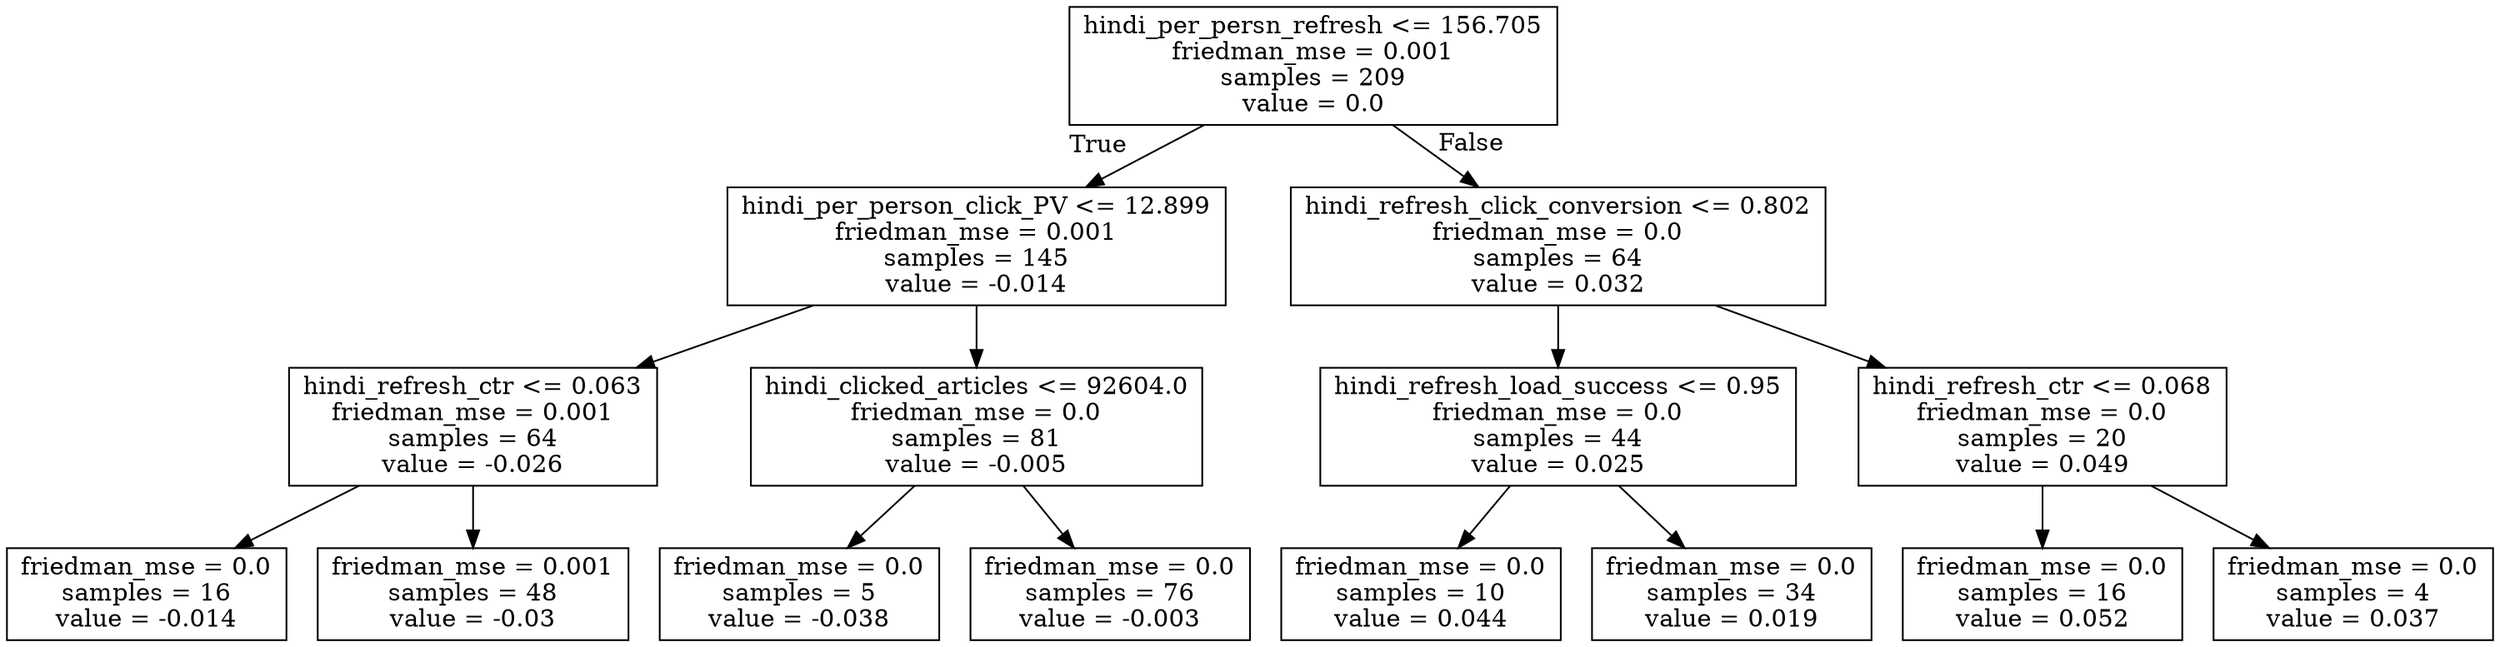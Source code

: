 digraph Tree {
node [shape=box] ;
0 [label="hindi_per_persn_refresh <= 156.705\nfriedman_mse = 0.001\nsamples = 209\nvalue = 0.0"] ;
1 [label="hindi_per_person_click_PV <= 12.899\nfriedman_mse = 0.001\nsamples = 145\nvalue = -0.014"] ;
0 -> 1 [labeldistance=2.5, labelangle=45, headlabel="True"] ;
2 [label="hindi_refresh_ctr <= 0.063\nfriedman_mse = 0.001\nsamples = 64\nvalue = -0.026"] ;
1 -> 2 ;
3 [label="friedman_mse = 0.0\nsamples = 16\nvalue = -0.014"] ;
2 -> 3 ;
4 [label="friedman_mse = 0.001\nsamples = 48\nvalue = -0.03"] ;
2 -> 4 ;
5 [label="hindi_clicked_articles <= 92604.0\nfriedman_mse = 0.0\nsamples = 81\nvalue = -0.005"] ;
1 -> 5 ;
6 [label="friedman_mse = 0.0\nsamples = 5\nvalue = -0.038"] ;
5 -> 6 ;
7 [label="friedman_mse = 0.0\nsamples = 76\nvalue = -0.003"] ;
5 -> 7 ;
8 [label="hindi_refresh_click_conversion <= 0.802\nfriedman_mse = 0.0\nsamples = 64\nvalue = 0.032"] ;
0 -> 8 [labeldistance=2.5, labelangle=-45, headlabel="False"] ;
9 [label="hindi_refresh_load_success <= 0.95\nfriedman_mse = 0.0\nsamples = 44\nvalue = 0.025"] ;
8 -> 9 ;
10 [label="friedman_mse = 0.0\nsamples = 10\nvalue = 0.044"] ;
9 -> 10 ;
11 [label="friedman_mse = 0.0\nsamples = 34\nvalue = 0.019"] ;
9 -> 11 ;
12 [label="hindi_refresh_ctr <= 0.068\nfriedman_mse = 0.0\nsamples = 20\nvalue = 0.049"] ;
8 -> 12 ;
13 [label="friedman_mse = 0.0\nsamples = 16\nvalue = 0.052"] ;
12 -> 13 ;
14 [label="friedman_mse = 0.0\nsamples = 4\nvalue = 0.037"] ;
12 -> 14 ;
}
